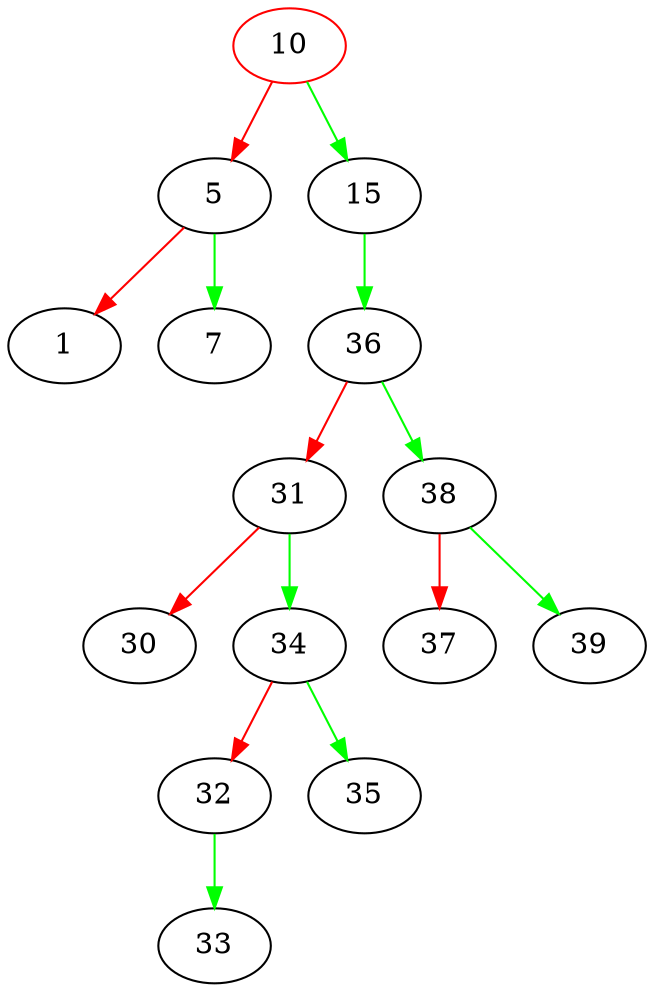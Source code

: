 digraph G{
10[color=red];
10->5[color=red];
5->1[color=red];
5->7[color=green];
10->15[color=green];
15->36[color=green];
36->31[color=red];
31->30[color=red];
31->34[color=green];
34->32[color=red];
32->33[color=green];
34->35[color=green];
36->38[color=green];
38->37[color=red];
38->39[color=green];
}
